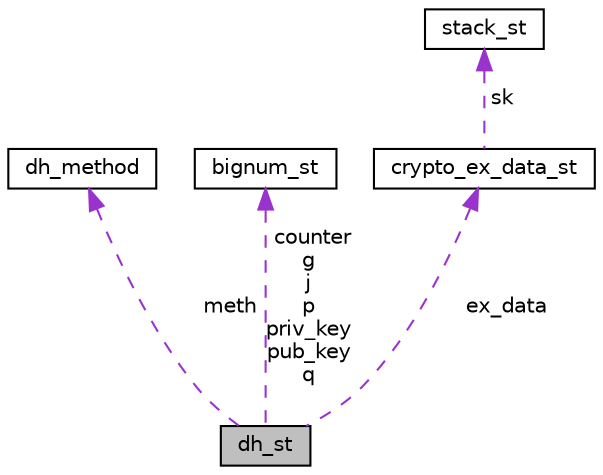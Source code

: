 digraph "dh_st"
{
 // LATEX_PDF_SIZE
  edge [fontname="Helvetica",fontsize="10",labelfontname="Helvetica",labelfontsize="10"];
  node [fontname="Helvetica",fontsize="10",shape=record];
  Node1 [label="dh_st",height=0.2,width=0.4,color="black", fillcolor="grey75", style="filled", fontcolor="black",tooltip=" "];
  Node2 -> Node1 [dir="back",color="darkorchid3",fontsize="10",style="dashed",label=" meth" ,fontname="Helvetica"];
  Node2 [label="dh_method",height=0.2,width=0.4,color="black", fillcolor="white", style="filled",URL="$structdh__method.html",tooltip=" "];
  Node3 -> Node1 [dir="back",color="darkorchid3",fontsize="10",style="dashed",label=" counter\ng\nj\np\npriv_key\npub_key\nq" ,fontname="Helvetica"];
  Node3 [label="bignum_st",height=0.2,width=0.4,color="black", fillcolor="white", style="filled",URL="$bn_8h.html#structbignum__st",tooltip=" "];
  Node4 -> Node1 [dir="back",color="darkorchid3",fontsize="10",style="dashed",label=" ex_data" ,fontname="Helvetica"];
  Node4 [label="crypto_ex_data_st",height=0.2,width=0.4,color="black", fillcolor="white", style="filled",URL="$crypto_8h.html#structcrypto__ex__data__st",tooltip=" "];
  Node5 -> Node4 [dir="back",color="darkorchid3",fontsize="10",style="dashed",label=" sk" ,fontname="Helvetica"];
  Node5 [label="stack_st",height=0.2,width=0.4,color="black", fillcolor="white", style="filled",URL="$structstack__st.html",tooltip=" "];
}
